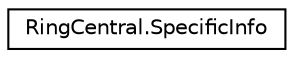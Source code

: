 digraph "Graphical Class Hierarchy"
{
 // LATEX_PDF_SIZE
  edge [fontname="Helvetica",fontsize="10",labelfontname="Helvetica",labelfontsize="10"];
  node [fontname="Helvetica",fontsize="10",shape=record];
  rankdir="LR";
  Node0 [label="RingCentral.SpecificInfo",height=0.2,width=0.4,color="black", fillcolor="white", style="filled",URL="$classRingCentral_1_1SpecificInfo.html",tooltip="Information specified in request"];
}

